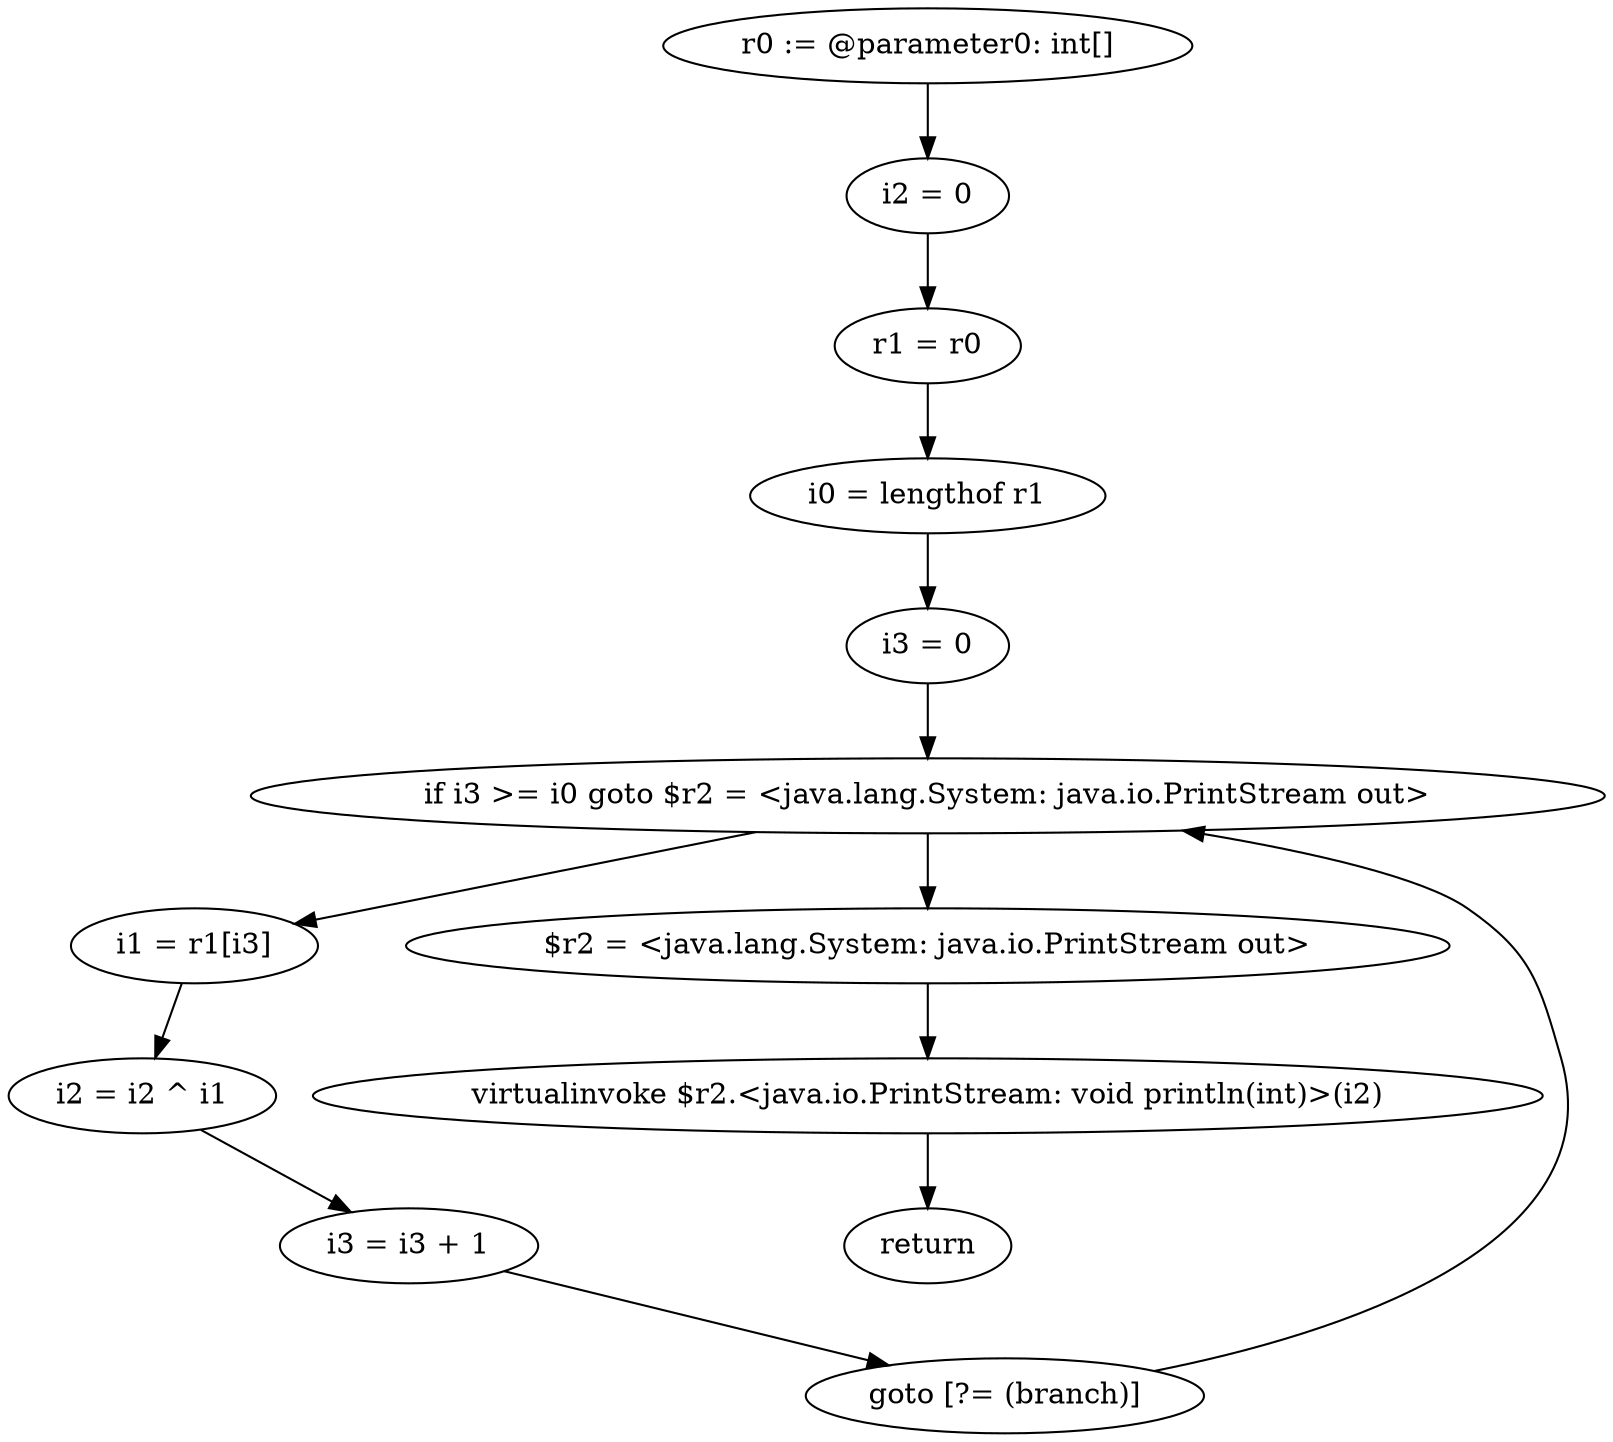 digraph "unitGraph" {
    "r0 := @parameter0: int[]"
    "i2 = 0"
    "r1 = r0"
    "i0 = lengthof r1"
    "i3 = 0"
    "if i3 >= i0 goto $r2 = <java.lang.System: java.io.PrintStream out>"
    "i1 = r1[i3]"
    "i2 = i2 ^ i1"
    "i3 = i3 + 1"
    "goto [?= (branch)]"
    "$r2 = <java.lang.System: java.io.PrintStream out>"
    "virtualinvoke $r2.<java.io.PrintStream: void println(int)>(i2)"
    "return"
    "r0 := @parameter0: int[]"->"i2 = 0";
    "i2 = 0"->"r1 = r0";
    "r1 = r0"->"i0 = lengthof r1";
    "i0 = lengthof r1"->"i3 = 0";
    "i3 = 0"->"if i3 >= i0 goto $r2 = <java.lang.System: java.io.PrintStream out>";
    "if i3 >= i0 goto $r2 = <java.lang.System: java.io.PrintStream out>"->"i1 = r1[i3]";
    "if i3 >= i0 goto $r2 = <java.lang.System: java.io.PrintStream out>"->"$r2 = <java.lang.System: java.io.PrintStream out>";
    "i1 = r1[i3]"->"i2 = i2 ^ i1";
    "i2 = i2 ^ i1"->"i3 = i3 + 1";
    "i3 = i3 + 1"->"goto [?= (branch)]";
    "goto [?= (branch)]"->"if i3 >= i0 goto $r2 = <java.lang.System: java.io.PrintStream out>";
    "$r2 = <java.lang.System: java.io.PrintStream out>"->"virtualinvoke $r2.<java.io.PrintStream: void println(int)>(i2)";
    "virtualinvoke $r2.<java.io.PrintStream: void println(int)>(i2)"->"return";
}
